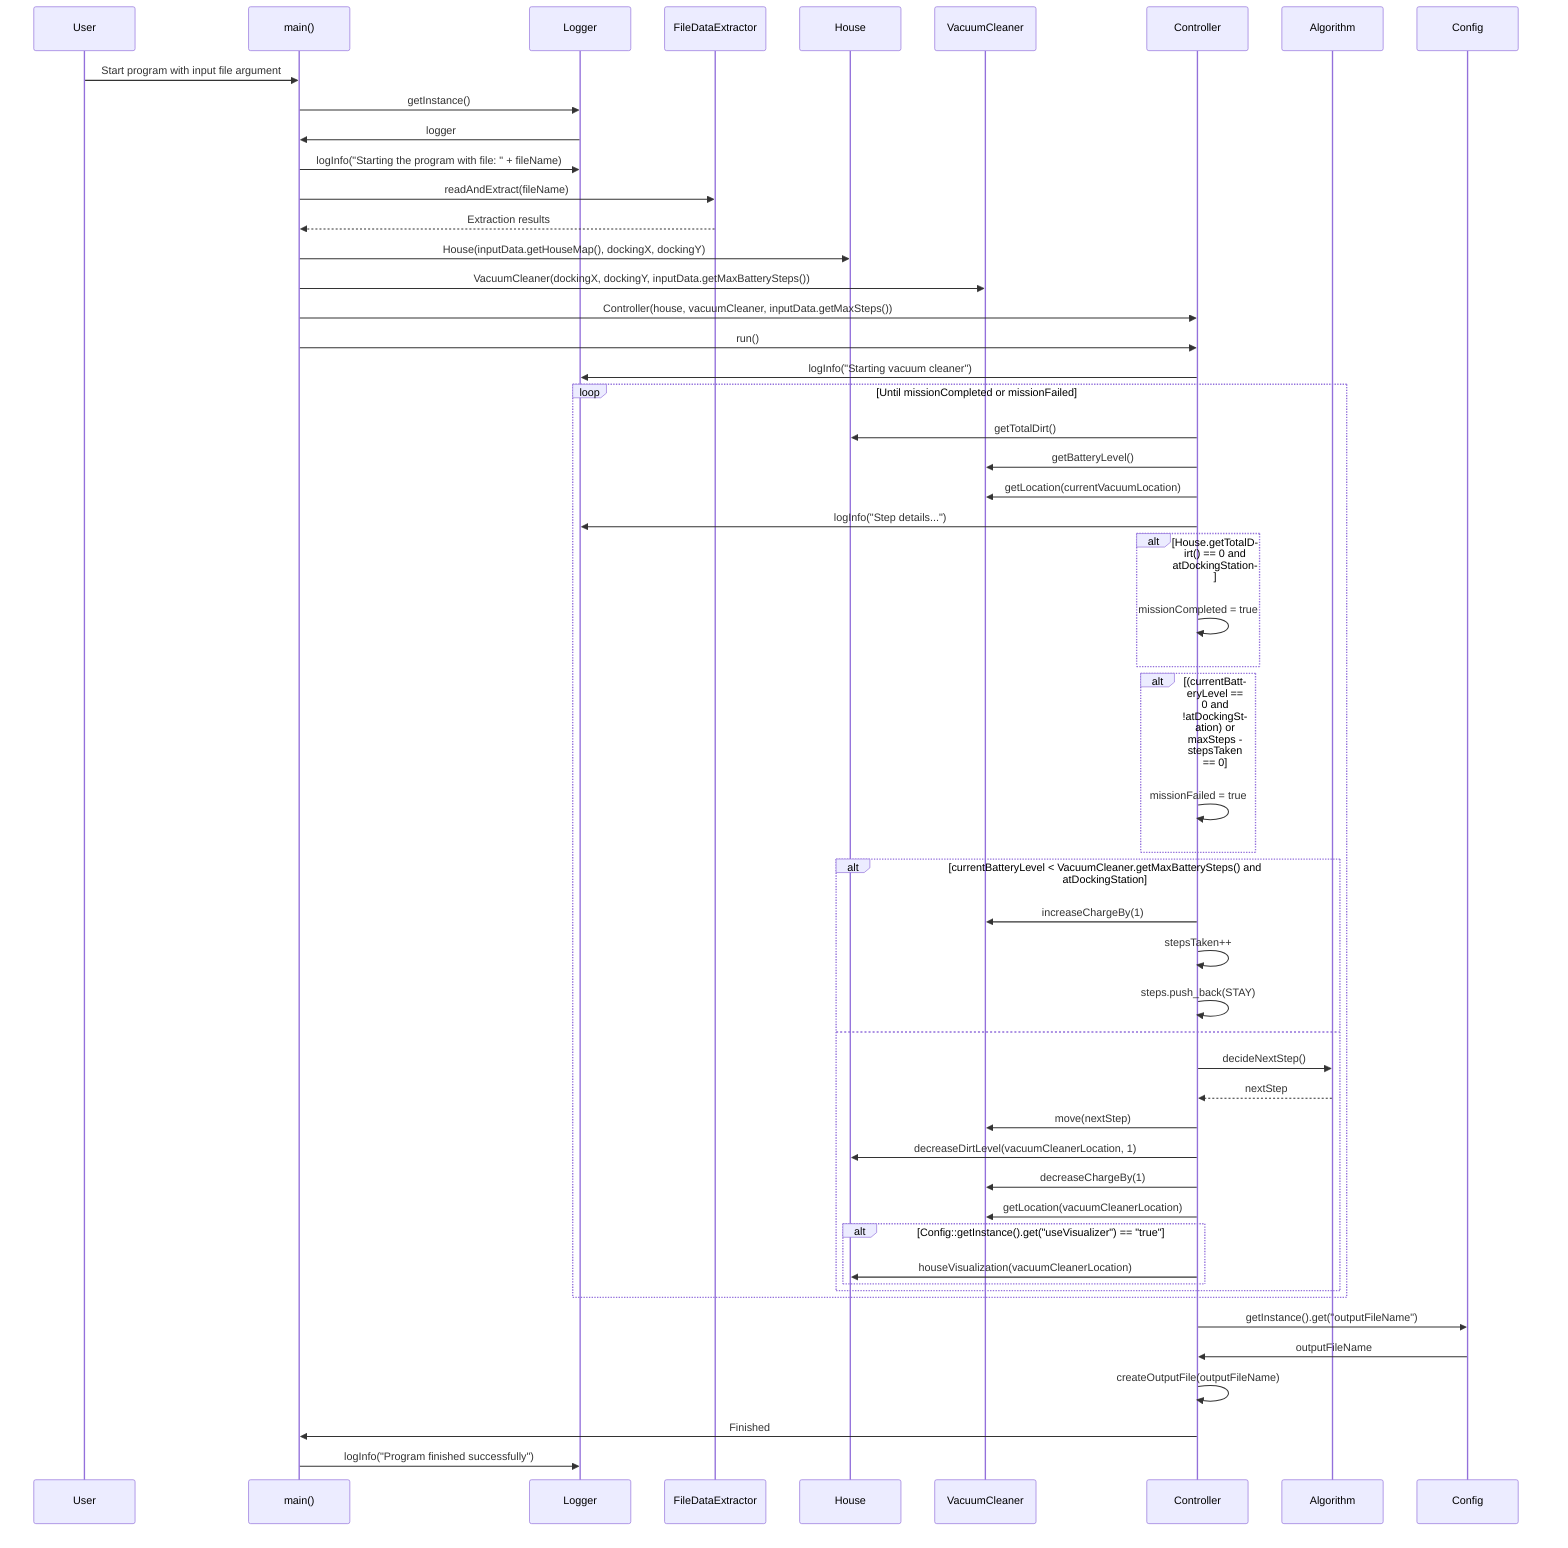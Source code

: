 sequenceDiagram
    participant User
    participant Main as main()
    participant Logger as Logger
    participant FileDataExtractor as FileDataExtractor
    participant House as House
    participant VacuumCleaner as VacuumCleaner
    participant Controller as Controller

    User ->> Main: Start program with input file argument
    Main ->> Logger: getInstance()
    Logger ->> Main: logger
    Main ->> Logger: logInfo("Starting the program with file: " + fileName)
    Main ->> FileDataExtractor: readAndExtract(fileName)
    FileDataExtractor -->> Main: Extraction results

    Main ->> House: House(inputData.getHouseMap(), dockingX, dockingY)
    Main ->> VacuumCleaner: VacuumCleaner(dockingX, dockingY, inputData.getMaxBatterySteps())
    Main ->> Controller: Controller(house, vacuumCleaner, inputData.getMaxSteps())
    
    Main ->> Controller: run()
    Controller ->> Logger: logInfo("Starting vacuum cleaner")
    
    loop Until missionCompleted or missionFailed
        Controller ->> House: getTotalDirt()
        Controller ->> VacuumCleaner: getBatteryLevel()
        Controller ->> VacuumCleaner: getLocation(currentVacuumLocation)
        Controller ->> Logger: logInfo("Step details...")
        alt House.getTotalDirt() == 0 and atDockingStation
            Controller ->> Controller: missionCompleted = true
            %% break
        end
        alt (currentBatteryLevel == 0 and !atDockingStation) or maxSteps - stepsTaken == 0
            Controller ->> Controller: missionFailed = true
            %% break
        end
        alt currentBatteryLevel < VacuumCleaner.getMaxBatterySteps() and atDockingStation
            Controller ->> VacuumCleaner: increaseChargeBy(1)
            Controller ->> Controller: stepsTaken++
            Controller ->> Controller: steps.push_back(STAY)
        else
            Controller ->> Algorithm: decideNextStep()
            Algorithm -->> Controller: nextStep
            Controller ->> VacuumCleaner: move(nextStep)
            Controller ->> House: decreaseDirtLevel(vacuumCleanerLocation, 1)
            Controller ->> VacuumCleaner: decreaseChargeBy(1)
            Controller ->> VacuumCleaner: getLocation(vacuumCleanerLocation)
            alt Config::getInstance().get("useVisualizer") == "true"
                Controller ->> House: houseVisualization(vacuumCleanerLocation)
            end
        end
    end
    Controller ->> Config: getInstance().get("outputFileName")
    Config ->> Controller: outputFileName
    Controller ->> Controller: createOutputFile(outputFileName)
    Controller ->> Main: Finished
    Main ->> Logger: logInfo("Program finished successfully")